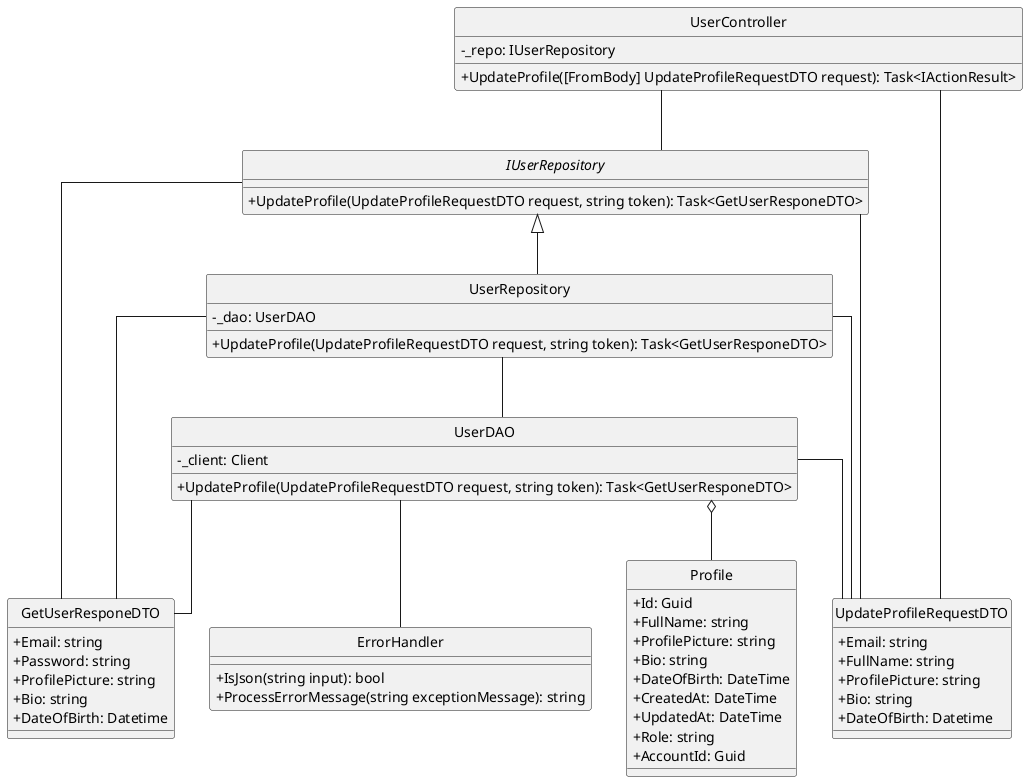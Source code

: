 @startuml getUserById
hide circle
skinparam classAttributeIconSize 0
skinparam linetype ortho
class UserController{
    - _repo: IUserRepository
    + UpdateProfile([FromBody] UpdateProfileRequestDTO request): Task<IActionResult>
}

class ErrorHandler {
    + IsJson(string input): bool
    + ProcessErrorMessage(string exceptionMessage): string
} 

interface IUserRepository {
    + UpdateProfile(UpdateProfileRequestDTO request, string token): Task<GetUserResponeDTO>
}

class UserRepository {
    - _dao: UserDAO
    + UpdateProfile(UpdateProfileRequestDTO request, string token): Task<GetUserResponeDTO>
}

class UserDAO {
    - _client: Client
    + UpdateProfile(UpdateProfileRequestDTO request, string token): Task<GetUserResponeDTO>
}

class GetUserResponeDTO {
    + Email: string
    + Password: string 
    + ProfilePicture: string
    + Bio: string 
    + DateOfBirth: Datetime
}

class UpdateProfileRequestDTO {
    + Email: string      
    + FullName: string
    + ProfilePicture: string     
    + Bio: string
    + DateOfBirth: Datetime
}

class Profile {
    + Id: Guid
    + FullName: string
    + ProfilePicture: string
    + Bio: string
    + DateOfBirth: DateTime
    + CreatedAt: DateTime
    + UpdatedAt: DateTime
    + Role: string
    + AccountId: Guid
}

UserController -- IUserRepository 
UserController -- UpdateProfileRequestDTO

IUserRepository -- GetUserResponeDTO
IUserRepository -- UpdateProfileRequestDTO
IUserRepository <|-- UserRepository

UserRepository -- GetUserResponeDTO
UserRepository -- UpdateProfileRequestDTO
UserRepository -- UserDAO

UserDAO -- ErrorHandler
UserDAO -- GetUserResponeDTO
UserDAO -- UpdateProfileRequestDTO

UserDAO o-- Profile

@enduml